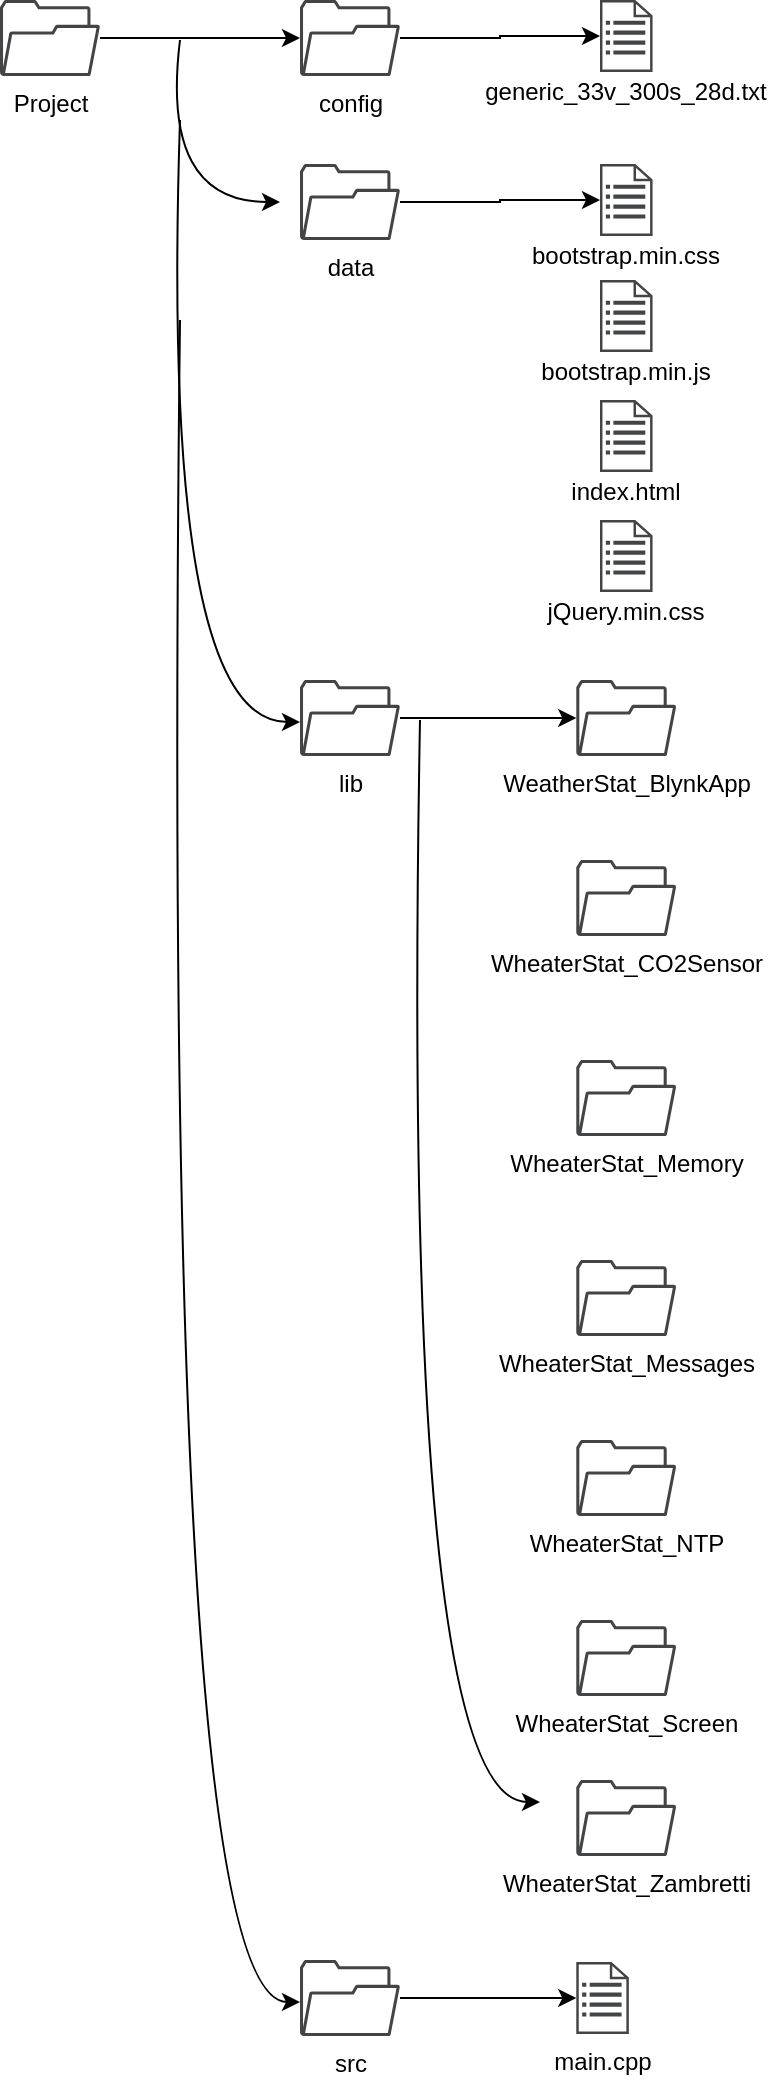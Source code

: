 <mxfile version="15.3.7" type="github">
  <diagram id="R2lEEEUBdFMjLlhIrx00" name="Page-1">
    <mxGraphModel dx="1558" dy="1128" grid="1" gridSize="10" guides="1" tooltips="1" connect="1" arrows="1" fold="1" page="1" pageScale="1" pageWidth="850" pageHeight="1100" math="0" shadow="0" extFonts="Permanent Marker^https://fonts.googleapis.com/css?family=Permanent+Marker">
      <root>
        <mxCell id="0" />
        <mxCell id="1" parent="0" />
        <mxCell id="WSD7EVR48k97SIQOQuv5-4" style="edgeStyle=orthogonalEdgeStyle;rounded=0;orthogonalLoop=1;jettySize=auto;html=1;" edge="1" parent="1" source="WSD7EVR48k97SIQOQuv5-1" target="WSD7EVR48k97SIQOQuv5-2">
          <mxGeometry relative="1" as="geometry" />
        </mxCell>
        <mxCell id="WSD7EVR48k97SIQOQuv5-1" value="Project" style="sketch=0;pointerEvents=1;shadow=0;dashed=0;html=1;strokeColor=none;fillColor=#434445;aspect=fixed;labelPosition=center;verticalLabelPosition=bottom;verticalAlign=top;align=center;outlineConnect=0;shape=mxgraph.vvd.folder;" vertex="1" parent="1">
          <mxGeometry x="40" y="40" width="50" height="38" as="geometry" />
        </mxCell>
        <mxCell id="WSD7EVR48k97SIQOQuv5-6" style="edgeStyle=orthogonalEdgeStyle;rounded=0;orthogonalLoop=1;jettySize=auto;html=1;" edge="1" parent="1" source="WSD7EVR48k97SIQOQuv5-2" target="WSD7EVR48k97SIQOQuv5-5">
          <mxGeometry relative="1" as="geometry" />
        </mxCell>
        <mxCell id="WSD7EVR48k97SIQOQuv5-2" value="config" style="sketch=0;pointerEvents=1;shadow=0;dashed=0;html=1;strokeColor=none;fillColor=#434445;aspect=fixed;labelPosition=center;verticalLabelPosition=bottom;verticalAlign=top;align=center;outlineConnect=0;shape=mxgraph.vvd.folder;" vertex="1" parent="1">
          <mxGeometry x="190" y="40" width="50" height="38" as="geometry" />
        </mxCell>
        <mxCell id="WSD7EVR48k97SIQOQuv5-15" style="edgeStyle=orthogonalEdgeStyle;rounded=0;orthogonalLoop=1;jettySize=auto;html=1;" edge="1" parent="1" source="WSD7EVR48k97SIQOQuv5-3" target="WSD7EVR48k97SIQOQuv5-14">
          <mxGeometry relative="1" as="geometry" />
        </mxCell>
        <mxCell id="WSD7EVR48k97SIQOQuv5-3" value="data" style="sketch=0;pointerEvents=1;shadow=0;dashed=0;html=1;strokeColor=none;fillColor=#434445;aspect=fixed;labelPosition=center;verticalLabelPosition=bottom;verticalAlign=top;align=center;outlineConnect=0;shape=mxgraph.vvd.folder;" vertex="1" parent="1">
          <mxGeometry x="190" y="122" width="50" height="38" as="geometry" />
        </mxCell>
        <mxCell id="WSD7EVR48k97SIQOQuv5-5" value="" style="sketch=0;pointerEvents=1;shadow=0;dashed=0;html=1;strokeColor=none;fillColor=#434445;aspect=fixed;labelPosition=center;verticalLabelPosition=bottom;verticalAlign=top;align=center;outlineConnect=0;shape=mxgraph.vvd.recovery_plan;" vertex="1" parent="1">
          <mxGeometry x="340" y="40" width="26.28" height="36" as="geometry" />
        </mxCell>
        <mxCell id="WSD7EVR48k97SIQOQuv5-7" value="generic_33v_300s_28d.txt" style="text;html=1;strokeColor=none;fillColor=none;align=center;verticalAlign=middle;whiteSpace=wrap;rounded=0;" vertex="1" parent="1">
          <mxGeometry x="333.14" y="76" width="40" height="20" as="geometry" />
        </mxCell>
        <mxCell id="WSD7EVR48k97SIQOQuv5-8" value="bootstrap.min.css" style="text;html=1;strokeColor=none;fillColor=none;align=center;verticalAlign=middle;whiteSpace=wrap;rounded=0;" vertex="1" parent="1">
          <mxGeometry x="333.14" y="158" width="40" height="20" as="geometry" />
        </mxCell>
        <mxCell id="WSD7EVR48k97SIQOQuv5-14" value="" style="sketch=0;pointerEvents=1;shadow=0;dashed=0;html=1;strokeColor=none;fillColor=#434445;aspect=fixed;labelPosition=center;verticalLabelPosition=bottom;verticalAlign=top;align=center;outlineConnect=0;shape=mxgraph.vvd.recovery_plan;" vertex="1" parent="1">
          <mxGeometry x="340" y="122" width="26.28" height="36" as="geometry" />
        </mxCell>
        <mxCell id="WSD7EVR48k97SIQOQuv5-16" value="" style="sketch=0;pointerEvents=1;shadow=0;dashed=0;html=1;strokeColor=none;fillColor=#434445;aspect=fixed;labelPosition=center;verticalLabelPosition=bottom;verticalAlign=top;align=center;outlineConnect=0;shape=mxgraph.vvd.recovery_plan;" vertex="1" parent="1">
          <mxGeometry x="340" y="180" width="26.28" height="36" as="geometry" />
        </mxCell>
        <mxCell id="WSD7EVR48k97SIQOQuv5-17" value="" style="sketch=0;pointerEvents=1;shadow=0;dashed=0;html=1;strokeColor=none;fillColor=#434445;aspect=fixed;labelPosition=center;verticalLabelPosition=bottom;verticalAlign=top;align=center;outlineConnect=0;shape=mxgraph.vvd.recovery_plan;" vertex="1" parent="1">
          <mxGeometry x="340" y="240" width="26.28" height="36" as="geometry" />
        </mxCell>
        <mxCell id="WSD7EVR48k97SIQOQuv5-18" value="bootstrap.min.js" style="text;html=1;strokeColor=none;fillColor=none;align=center;verticalAlign=middle;whiteSpace=wrap;rounded=0;" vertex="1" parent="1">
          <mxGeometry x="333.14" y="216" width="40" height="20" as="geometry" />
        </mxCell>
        <mxCell id="WSD7EVR48k97SIQOQuv5-19" value="index.html" style="text;html=1;strokeColor=none;fillColor=none;align=center;verticalAlign=middle;whiteSpace=wrap;rounded=0;" vertex="1" parent="1">
          <mxGeometry x="333.14" y="276" width="40" height="20" as="geometry" />
        </mxCell>
        <mxCell id="WSD7EVR48k97SIQOQuv5-20" value="" style="sketch=0;pointerEvents=1;shadow=0;dashed=0;html=1;strokeColor=none;fillColor=#434445;aspect=fixed;labelPosition=center;verticalLabelPosition=bottom;verticalAlign=top;align=center;outlineConnect=0;shape=mxgraph.vvd.recovery_plan;" vertex="1" parent="1">
          <mxGeometry x="340" y="300" width="26.28" height="36" as="geometry" />
        </mxCell>
        <mxCell id="WSD7EVR48k97SIQOQuv5-21" value="jQuery.min.css" style="text;html=1;strokeColor=none;fillColor=none;align=center;verticalAlign=middle;whiteSpace=wrap;rounded=0;" vertex="1" parent="1">
          <mxGeometry x="333.14" y="336" width="40" height="20" as="geometry" />
        </mxCell>
        <mxCell id="WSD7EVR48k97SIQOQuv5-34" style="edgeStyle=orthogonalEdgeStyle;rounded=0;orthogonalLoop=1;jettySize=auto;html=1;" edge="1" parent="1" source="WSD7EVR48k97SIQOQuv5-22" target="WSD7EVR48k97SIQOQuv5-23">
          <mxGeometry relative="1" as="geometry" />
        </mxCell>
        <mxCell id="WSD7EVR48k97SIQOQuv5-22" value="lib" style="sketch=0;pointerEvents=1;shadow=0;dashed=0;html=1;strokeColor=none;fillColor=#434445;aspect=fixed;labelPosition=center;verticalLabelPosition=bottom;verticalAlign=top;align=center;outlineConnect=0;shape=mxgraph.vvd.folder;" vertex="1" parent="1">
          <mxGeometry x="190" y="380" width="50" height="38" as="geometry" />
        </mxCell>
        <mxCell id="WSD7EVR48k97SIQOQuv5-23" value="WeatherStat_BlynkApp" style="sketch=0;pointerEvents=1;shadow=0;dashed=0;html=1;strokeColor=none;fillColor=#434445;aspect=fixed;labelPosition=center;verticalLabelPosition=bottom;verticalAlign=top;align=center;outlineConnect=0;shape=mxgraph.vvd.folder;" vertex="1" parent="1">
          <mxGeometry x="328.14" y="380" width="50" height="38" as="geometry" />
        </mxCell>
        <mxCell id="WSD7EVR48k97SIQOQuv5-24" value="WheaterStat_CO2Sensor" style="sketch=0;pointerEvents=1;shadow=0;dashed=0;html=1;strokeColor=none;fillColor=#434445;aspect=fixed;labelPosition=center;verticalLabelPosition=bottom;verticalAlign=top;align=center;outlineConnect=0;shape=mxgraph.vvd.folder;" vertex="1" parent="1">
          <mxGeometry x="328.14" y="470" width="50" height="38" as="geometry" />
        </mxCell>
        <mxCell id="WSD7EVR48k97SIQOQuv5-25" value="WheaterStat_Memory" style="sketch=0;pointerEvents=1;shadow=0;dashed=0;html=1;strokeColor=none;fillColor=#434445;aspect=fixed;labelPosition=center;verticalLabelPosition=bottom;verticalAlign=top;align=center;outlineConnect=0;shape=mxgraph.vvd.folder;" vertex="1" parent="1">
          <mxGeometry x="328.14" y="570" width="50" height="38" as="geometry" />
        </mxCell>
        <mxCell id="WSD7EVR48k97SIQOQuv5-26" value="WheaterStat_Messages" style="sketch=0;pointerEvents=1;shadow=0;dashed=0;html=1;strokeColor=none;fillColor=#434445;aspect=fixed;labelPosition=center;verticalLabelPosition=bottom;verticalAlign=top;align=center;outlineConnect=0;shape=mxgraph.vvd.folder;" vertex="1" parent="1">
          <mxGeometry x="328.14" y="670" width="50" height="38" as="geometry" />
        </mxCell>
        <mxCell id="WSD7EVR48k97SIQOQuv5-27" value="WheaterStat_NTP" style="sketch=0;pointerEvents=1;shadow=0;dashed=0;html=1;strokeColor=none;fillColor=#434445;aspect=fixed;labelPosition=center;verticalLabelPosition=bottom;verticalAlign=top;align=center;outlineConnect=0;shape=mxgraph.vvd.folder;" vertex="1" parent="1">
          <mxGeometry x="328.14" y="760" width="50" height="38" as="geometry" />
        </mxCell>
        <mxCell id="WSD7EVR48k97SIQOQuv5-28" value="WheaterStat_Screen" style="sketch=0;pointerEvents=1;shadow=0;dashed=0;html=1;strokeColor=none;fillColor=#434445;aspect=fixed;labelPosition=center;verticalLabelPosition=bottom;verticalAlign=top;align=center;outlineConnect=0;shape=mxgraph.vvd.folder;" vertex="1" parent="1">
          <mxGeometry x="328.14" y="850" width="50" height="38" as="geometry" />
        </mxCell>
        <mxCell id="WSD7EVR48k97SIQOQuv5-29" value="WheaterStat_Zambretti" style="sketch=0;pointerEvents=1;shadow=0;dashed=0;html=1;strokeColor=none;fillColor=#434445;aspect=fixed;labelPosition=center;verticalLabelPosition=bottom;verticalAlign=top;align=center;outlineConnect=0;shape=mxgraph.vvd.folder;" vertex="1" parent="1">
          <mxGeometry x="328.14" y="930" width="50" height="38" as="geometry" />
        </mxCell>
        <mxCell id="WSD7EVR48k97SIQOQuv5-36" style="edgeStyle=orthogonalEdgeStyle;rounded=0;orthogonalLoop=1;jettySize=auto;html=1;" edge="1" parent="1" source="WSD7EVR48k97SIQOQuv5-37">
          <mxGeometry relative="1" as="geometry">
            <mxPoint x="328.14" y="1039" as="targetPoint" />
          </mxGeometry>
        </mxCell>
        <mxCell id="WSD7EVR48k97SIQOQuv5-37" value="src" style="sketch=0;pointerEvents=1;shadow=0;dashed=0;html=1;strokeColor=none;fillColor=#434445;aspect=fixed;labelPosition=center;verticalLabelPosition=bottom;verticalAlign=top;align=center;outlineConnect=0;shape=mxgraph.vvd.folder;" vertex="1" parent="1">
          <mxGeometry x="190" y="1020" width="50" height="38" as="geometry" />
        </mxCell>
        <mxCell id="WSD7EVR48k97SIQOQuv5-41" value="main.cpp" style="sketch=0;pointerEvents=1;shadow=0;dashed=0;html=1;strokeColor=none;fillColor=#434445;aspect=fixed;labelPosition=center;verticalLabelPosition=bottom;verticalAlign=top;align=center;outlineConnect=0;shape=mxgraph.vvd.recovery_plan;" vertex="1" parent="1">
          <mxGeometry x="328.14" y="1021" width="26.28" height="36" as="geometry" />
        </mxCell>
        <mxCell id="WSD7EVR48k97SIQOQuv5-47" value="" style="curved=1;endArrow=classic;html=1;" edge="1" parent="1">
          <mxGeometry width="50" height="50" relative="1" as="geometry">
            <mxPoint x="130" y="60" as="sourcePoint" />
            <mxPoint x="180" y="141" as="targetPoint" />
            <Array as="points">
              <mxPoint x="120" y="141" />
            </Array>
          </mxGeometry>
        </mxCell>
        <mxCell id="WSD7EVR48k97SIQOQuv5-48" value="" style="curved=1;endArrow=classic;html=1;" edge="1" parent="1">
          <mxGeometry width="50" height="50" relative="1" as="geometry">
            <mxPoint x="130" y="100" as="sourcePoint" />
            <mxPoint x="190" y="401" as="targetPoint" />
            <Array as="points">
              <mxPoint x="120" y="401" />
            </Array>
          </mxGeometry>
        </mxCell>
        <mxCell id="WSD7EVR48k97SIQOQuv5-49" value="" style="curved=1;endArrow=classic;html=1;" edge="1" parent="1">
          <mxGeometry width="50" height="50" relative="1" as="geometry">
            <mxPoint x="130" y="200" as="sourcePoint" />
            <mxPoint x="190" y="1041" as="targetPoint" />
            <Array as="points">
              <mxPoint x="120" y="1041" />
            </Array>
          </mxGeometry>
        </mxCell>
        <mxCell id="WSD7EVR48k97SIQOQuv5-50" value="" style="curved=1;endArrow=classic;html=1;" edge="1" parent="1">
          <mxGeometry width="50" height="50" relative="1" as="geometry">
            <mxPoint x="250" y="400" as="sourcePoint" />
            <mxPoint x="310" y="941" as="targetPoint" />
            <Array as="points">
              <mxPoint x="240" y="941" />
            </Array>
          </mxGeometry>
        </mxCell>
      </root>
    </mxGraphModel>
  </diagram>
</mxfile>
